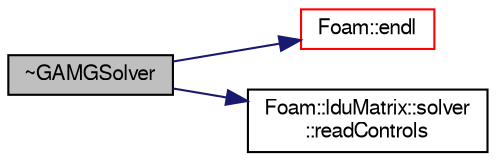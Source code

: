 digraph "~GAMGSolver"
{
  bgcolor="transparent";
  edge [fontname="FreeSans",fontsize="10",labelfontname="FreeSans",labelfontsize="10"];
  node [fontname="FreeSans",fontsize="10",shape=record];
  rankdir="LR";
  Node65 [label="~GAMGSolver",height=0.2,width=0.4,color="black", fillcolor="grey75", style="filled", fontcolor="black"];
  Node65 -> Node66 [color="midnightblue",fontsize="10",style="solid",fontname="FreeSans"];
  Node66 [label="Foam::endl",height=0.2,width=0.4,color="red",URL="$a21124.html#a2db8fe02a0d3909e9351bb4275b23ce4",tooltip="Add newline and flush stream. "];
  Node65 -> Node68 [color="midnightblue",fontsize="10",style="solid",fontname="FreeSans"];
  Node68 [label="Foam::lduMatrix::solver\l::readControls",height=0.2,width=0.4,color="black",URL="$a26886.html#aa431c382ed4170712dab339fbfd87f5b",tooltip="Read the control parameters from the controlDict_. "];
}
